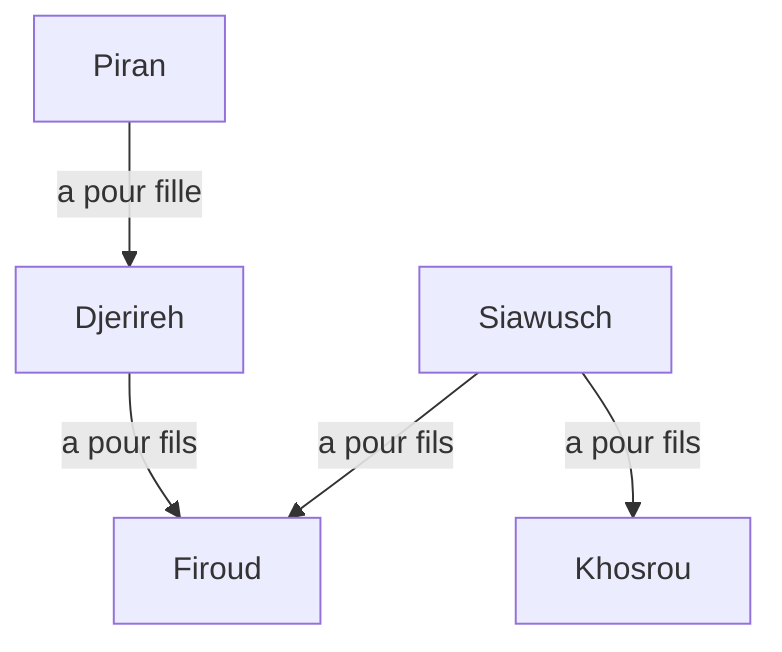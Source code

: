 graph TD
Piran --a pour fille--> Djerireh
Siawusch --a pour fils--> Khosrou
Djerireh --a pour fils--> Firoud
Siawusch --a pour fils--> Firoud